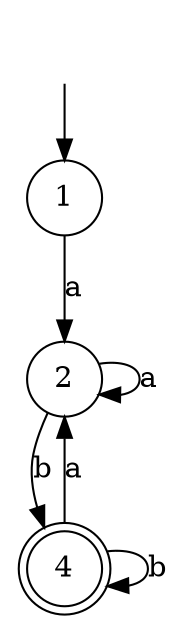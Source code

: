 digraph G{
    ""[shape=none]
    "1"[shape=circle]
    "2"[shape=circle]
    "4"[shape=doublecircle]

    ""->"1"
    "1" -> "2"[label="a"]
    "2" -> "2"[label="a"]
    "2" -> "4"[label="b"]
    "4" -> "2"[label="a"]
    "4" -> "4"[label="b"]
}
